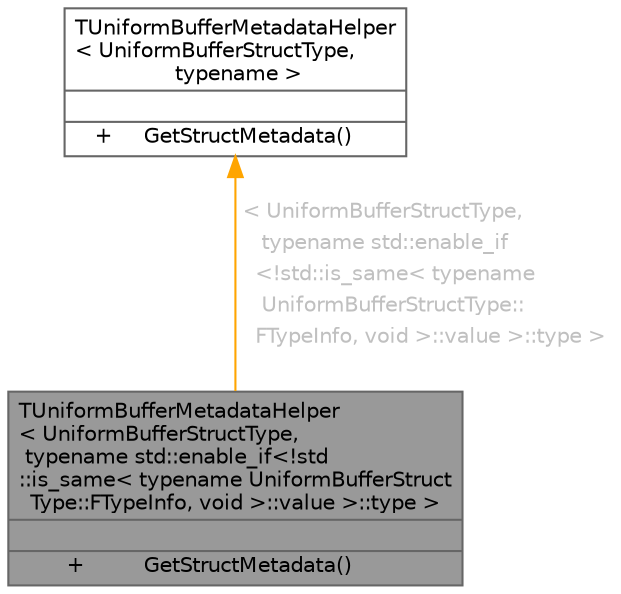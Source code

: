 digraph "TUniformBufferMetadataHelper&lt; UniformBufferStructType, typename std::enable_if&lt;!std::is_same&lt; typename UniformBufferStructType::FTypeInfo, void &gt;::value &gt;::type &gt;"
{
 // INTERACTIVE_SVG=YES
 // LATEX_PDF_SIZE
  bgcolor="transparent";
  edge [fontname=Helvetica,fontsize=10,labelfontname=Helvetica,labelfontsize=10];
  node [fontname=Helvetica,fontsize=10,shape=box,height=0.2,width=0.4];
  Node1 [id="Node000001",shape=plain,label=<<TABLE CELLBORDER="0" BORDER="1"><TR><TD COLSPAN="2" CELLPADDING="1" CELLSPACING="0">TUniformBufferMetadataHelper<BR ALIGN="LEFT"/>&lt; UniformBufferStructType,<BR ALIGN="LEFT"/> typename std::enable_if&lt;!std<BR ALIGN="LEFT"/>::is_same&lt; typename UniformBufferStruct<BR ALIGN="LEFT"/>Type::FTypeInfo, void &gt;::value &gt;::type &gt;</TD></TR>
<HR/>
<TR><TD COLSPAN="2" CELLPADDING="1" CELLSPACING="0">&nbsp;</TD></TR>
<HR/>
<TR><TD VALIGN="top" CELLPADDING="1" CELLSPACING="0">+</TD><TD VALIGN="top" ALIGN="LEFT" CELLPADDING="1" CELLSPACING="0">GetStructMetadata()<BR ALIGN="LEFT"/></TD></TR>
</TABLE>>
,height=0.2,width=0.4,color="gray40", fillcolor="grey60", style="filled", fontcolor="black",tooltip=" "];
  Node2 -> Node1 [id="edge1_Node000001_Node000002",dir="back",color="orange",style="solid",tooltip=" ",label=<<TABLE CELLBORDER="0" BORDER="0"><TR><TD VALIGN="top" ALIGN="LEFT" CELLPADDING="1" CELLSPACING="0">&lt; UniformBufferStructType,</TD></TR>
<TR><TD VALIGN="top" ALIGN="LEFT" CELLPADDING="1" CELLSPACING="0">&nbsp;&nbsp; typename std::enable_if</TD></TR>
<TR><TD VALIGN="top" ALIGN="LEFT" CELLPADDING="1" CELLSPACING="0">&nbsp;&nbsp;&lt;!std::is_same&lt; typename</TD></TR>
<TR><TD VALIGN="top" ALIGN="LEFT" CELLPADDING="1" CELLSPACING="0">&nbsp;&nbsp; UniformBufferStructType::</TD></TR>
<TR><TD VALIGN="top" ALIGN="LEFT" CELLPADDING="1" CELLSPACING="0">&nbsp;&nbsp;FTypeInfo, void &gt;::value &gt;::type &gt;</TD></TR>
</TABLE>> ,fontcolor="grey" ];
  Node2 [id="Node000002",shape=plain,label=<<TABLE CELLBORDER="0" BORDER="1"><TR><TD COLSPAN="2" CELLPADDING="1" CELLSPACING="0">TUniformBufferMetadataHelper<BR ALIGN="LEFT"/>&lt; UniformBufferStructType,<BR ALIGN="LEFT"/> typename &gt;</TD></TR>
<HR/>
<TR><TD COLSPAN="2" CELLPADDING="1" CELLSPACING="0">&nbsp;</TD></TR>
<HR/>
<TR><TD VALIGN="top" CELLPADDING="1" CELLSPACING="0">+</TD><TD VALIGN="top" ALIGN="LEFT" CELLPADDING="1" CELLSPACING="0">GetStructMetadata()<BR ALIGN="LEFT"/></TD></TR>
</TABLE>>
,height=0.2,width=0.4,color="gray40", fillcolor="white", style="filled",URL="$d8/d25/structTUniformBufferMetadataHelper.html",tooltip="Retrieve the metadata of a UB type."];
}
